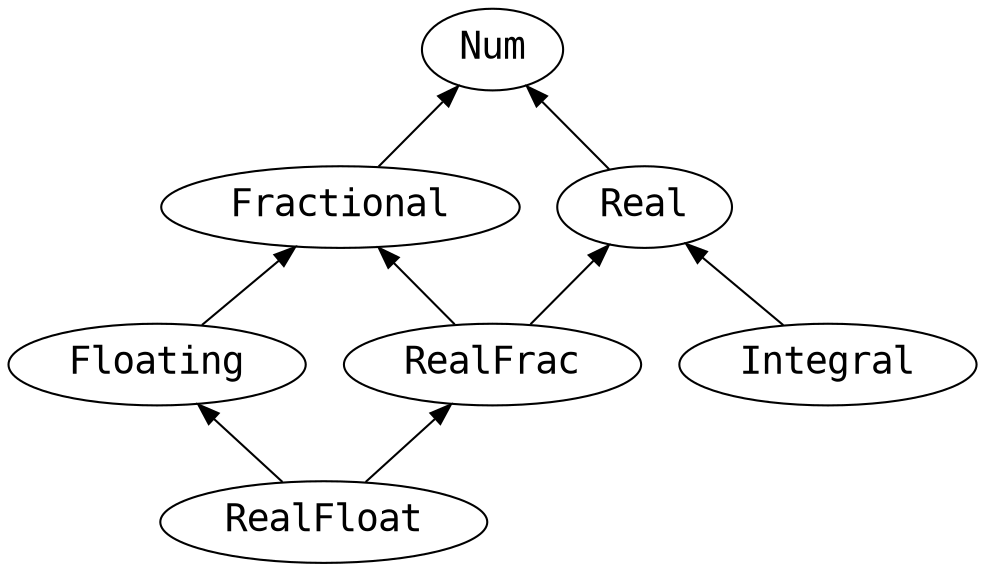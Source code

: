 
digraph G {
	node [ fontsize = 18, fontname = "DejaVu Sans Mono" ]
	edge [ dir = back ]
	RealFrac -> RealFloat
	Floating -> RealFloat
	Fractional -> RealFrac
	Fractional -> Floating
	Num -> Fractional
	Num -> Real
	Real -> Integral
	Real -> RealFrac
}

